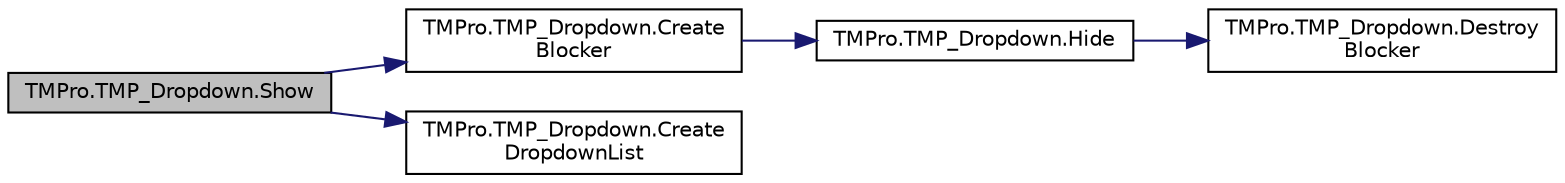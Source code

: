 digraph "TMPro.TMP_Dropdown.Show"
{
 // LATEX_PDF_SIZE
  edge [fontname="Helvetica",fontsize="10",labelfontname="Helvetica",labelfontsize="10"];
  node [fontname="Helvetica",fontsize="10",shape=record];
  rankdir="LR";
  Node1 [label="TMPro.TMP_Dropdown.Show",height=0.2,width=0.4,color="black", fillcolor="grey75", style="filled", fontcolor="black",tooltip="Show the dropdown."];
  Node1 -> Node2 [color="midnightblue",fontsize="10",style="solid",fontname="Helvetica"];
  Node2 [label="TMPro.TMP_Dropdown.Create\lBlocker",height=0.2,width=0.4,color="black", fillcolor="white", style="filled",URL="$class_t_m_pro_1_1_t_m_p___dropdown.html#aaaca2aca289284551cb768b4de31123d",tooltip="Create a blocker that blocks clicks to other controls while the dropdown list is open."];
  Node2 -> Node3 [color="midnightblue",fontsize="10",style="solid",fontname="Helvetica"];
  Node3 [label="TMPro.TMP_Dropdown.Hide",height=0.2,width=0.4,color="black", fillcolor="white", style="filled",URL="$class_t_m_pro_1_1_t_m_p___dropdown.html#a7b1a625bbfae2222ce459deb2df40afd",tooltip="Hide the dropdown list. I.e. close it."];
  Node3 -> Node4 [color="midnightblue",fontsize="10",style="solid",fontname="Helvetica"];
  Node4 [label="TMPro.TMP_Dropdown.Destroy\lBlocker",height=0.2,width=0.4,color="black", fillcolor="white", style="filled",URL="$class_t_m_pro_1_1_t_m_p___dropdown.html#a1bf1e08099436573116705840810dc3f",tooltip="Convenience method to explicitly destroy the previously generated blocker object"];
  Node1 -> Node5 [color="midnightblue",fontsize="10",style="solid",fontname="Helvetica"];
  Node5 [label="TMPro.TMP_Dropdown.Create\lDropdownList",height=0.2,width=0.4,color="black", fillcolor="white", style="filled",URL="$class_t_m_pro_1_1_t_m_p___dropdown.html#ae6ae9d5a3c350ec81e2108ad6ccf254e",tooltip="Create the dropdown list to be shown when the dropdown is clicked. The dropdown list should correspon..."];
}
